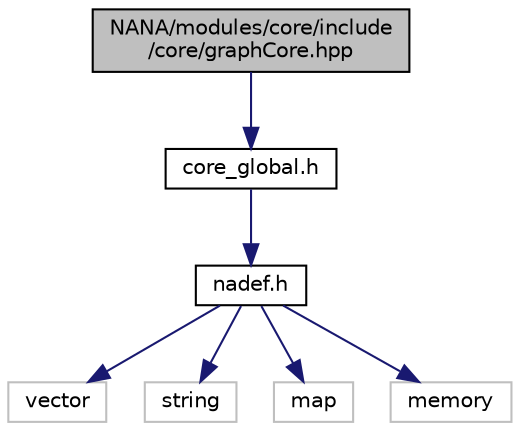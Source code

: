 digraph "NANA/modules/core/include/core/graphCore.hpp"
{
 // LATEX_PDF_SIZE
  edge [fontname="Helvetica",fontsize="10",labelfontname="Helvetica",labelfontsize="10"];
  node [fontname="Helvetica",fontsize="10",shape=record];
  Node1 [label="NANA/modules/core/include\l/core/graphCore.hpp",height=0.2,width=0.4,color="black", fillcolor="grey75", style="filled", fontcolor="black",tooltip="为图论算法实现的基本数据结构"];
  Node1 -> Node2 [color="midnightblue",fontsize="10",style="solid",fontname="Helvetica"];
  Node2 [label="core_global.h",height=0.2,width=0.4,color="black", fillcolor="white", style="filled",URL="$modules_2core_2include_2core_2core__global_8h.html",tooltip="全局头文件"];
  Node2 -> Node3 [color="midnightblue",fontsize="10",style="solid",fontname="Helvetica"];
  Node3 [label="nadef.h",height=0.2,width=0.4,color="black", fillcolor="white", style="filled",URL="$modules_2core_2include_2core_2nadef_8h.html",tooltip="数值分析所依赖的定义"];
  Node3 -> Node4 [color="midnightblue",fontsize="10",style="solid",fontname="Helvetica"];
  Node4 [label="vector",height=0.2,width=0.4,color="grey75", fillcolor="white", style="filled",tooltip=" "];
  Node3 -> Node5 [color="midnightblue",fontsize="10",style="solid",fontname="Helvetica"];
  Node5 [label="string",height=0.2,width=0.4,color="grey75", fillcolor="white", style="filled",tooltip=" "];
  Node3 -> Node6 [color="midnightblue",fontsize="10",style="solid",fontname="Helvetica"];
  Node6 [label="map",height=0.2,width=0.4,color="grey75", fillcolor="white", style="filled",tooltip=" "];
  Node3 -> Node7 [color="midnightblue",fontsize="10",style="solid",fontname="Helvetica"];
  Node7 [label="memory",height=0.2,width=0.4,color="grey75", fillcolor="white", style="filled",tooltip=" "];
}
